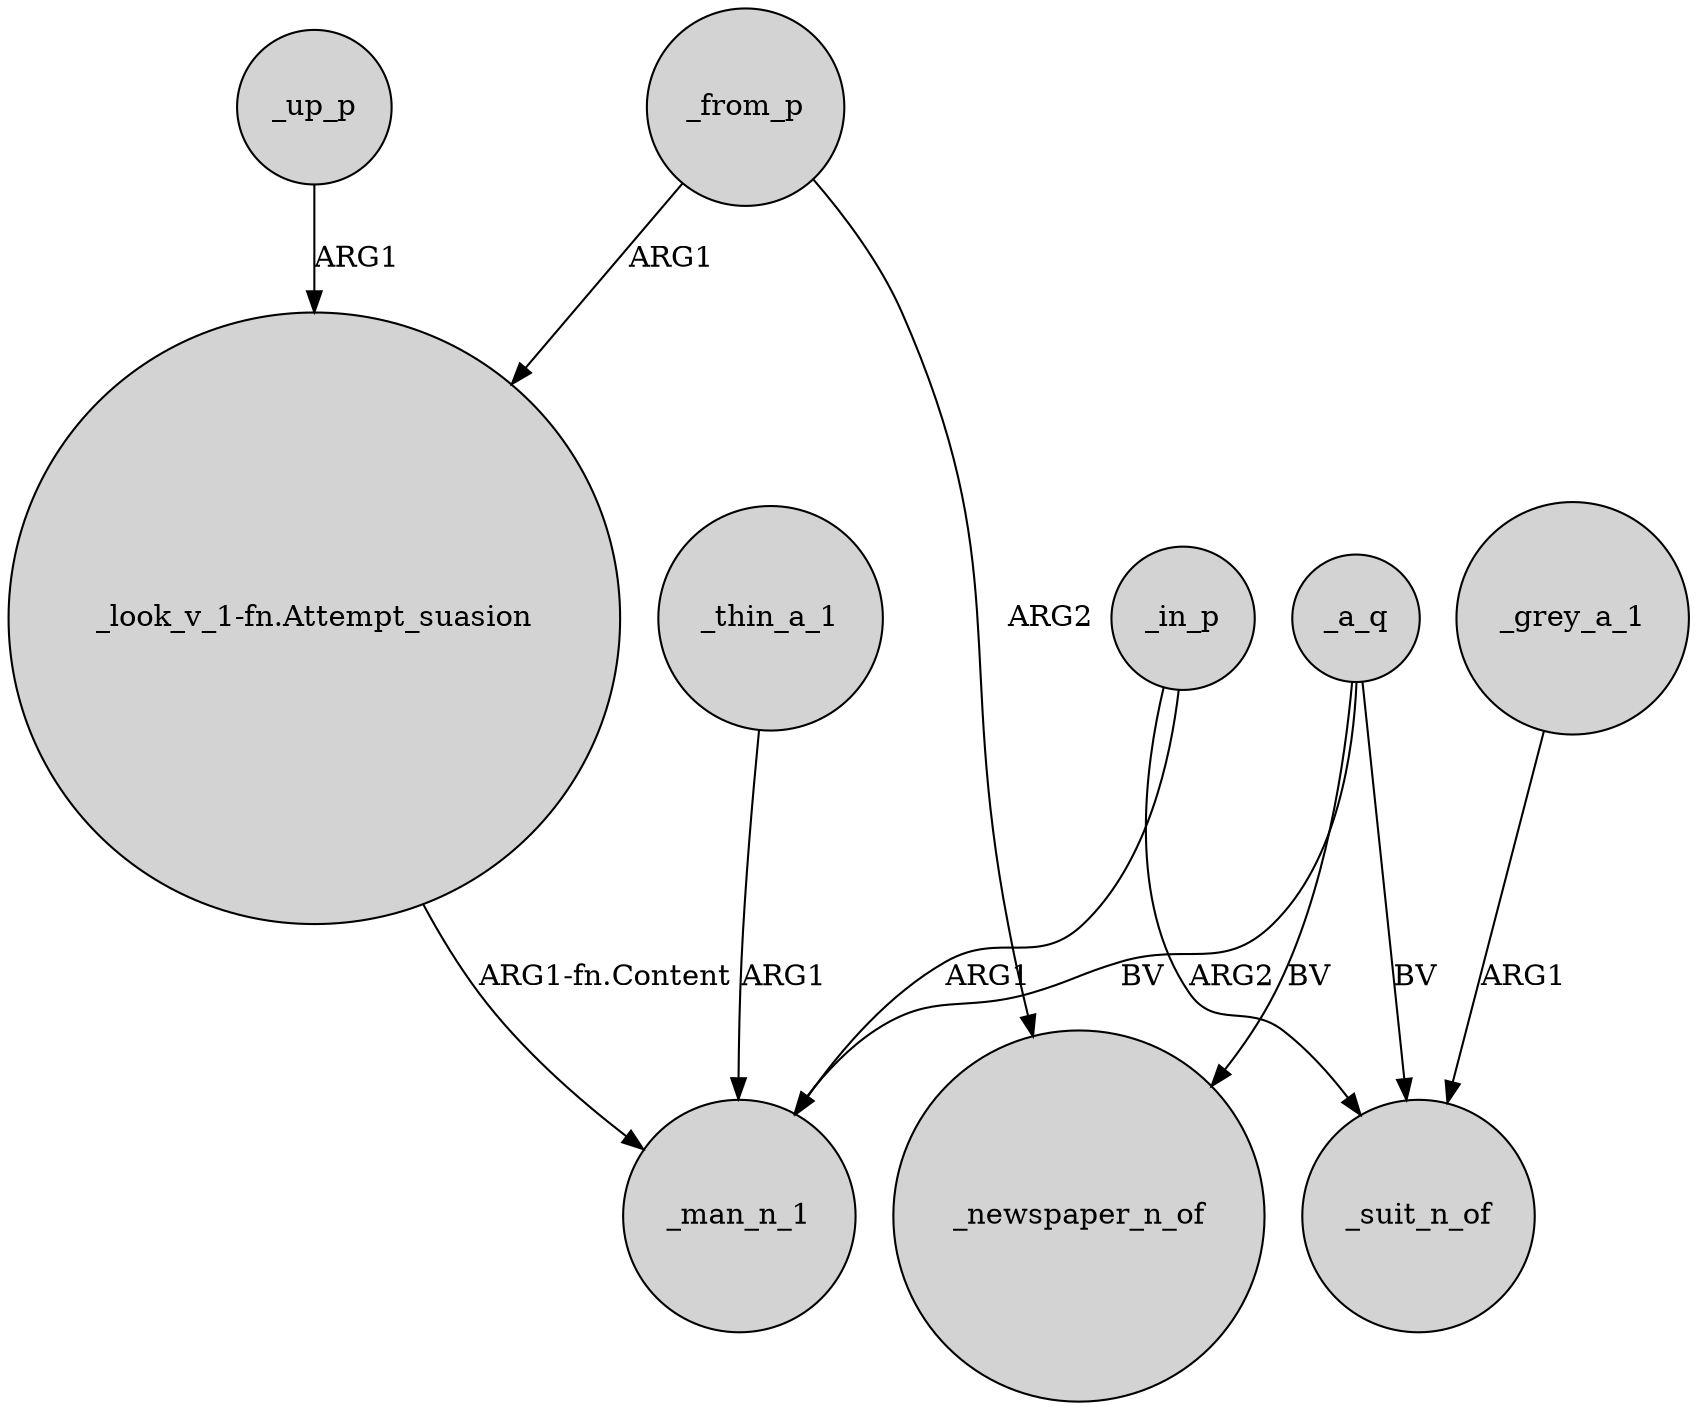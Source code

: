 digraph {
	node [shape=circle style=filled]
	_up_p -> "_look_v_1-fn.Attempt_suasion" [label=ARG1]
	_from_p -> _newspaper_n_of [label=ARG2]
	_a_q -> _newspaper_n_of [label=BV]
	"_look_v_1-fn.Attempt_suasion" -> _man_n_1 [label="ARG1-fn.Content"]
	_a_q -> _suit_n_of [label=BV]
	_from_p -> "_look_v_1-fn.Attempt_suasion" [label=ARG1]
	_a_q -> _man_n_1 [label=BV]
	_thin_a_1 -> _man_n_1 [label=ARG1]
	_in_p -> _suit_n_of [label=ARG2]
	_grey_a_1 -> _suit_n_of [label=ARG1]
	_in_p -> _man_n_1 [label=ARG1]
}
